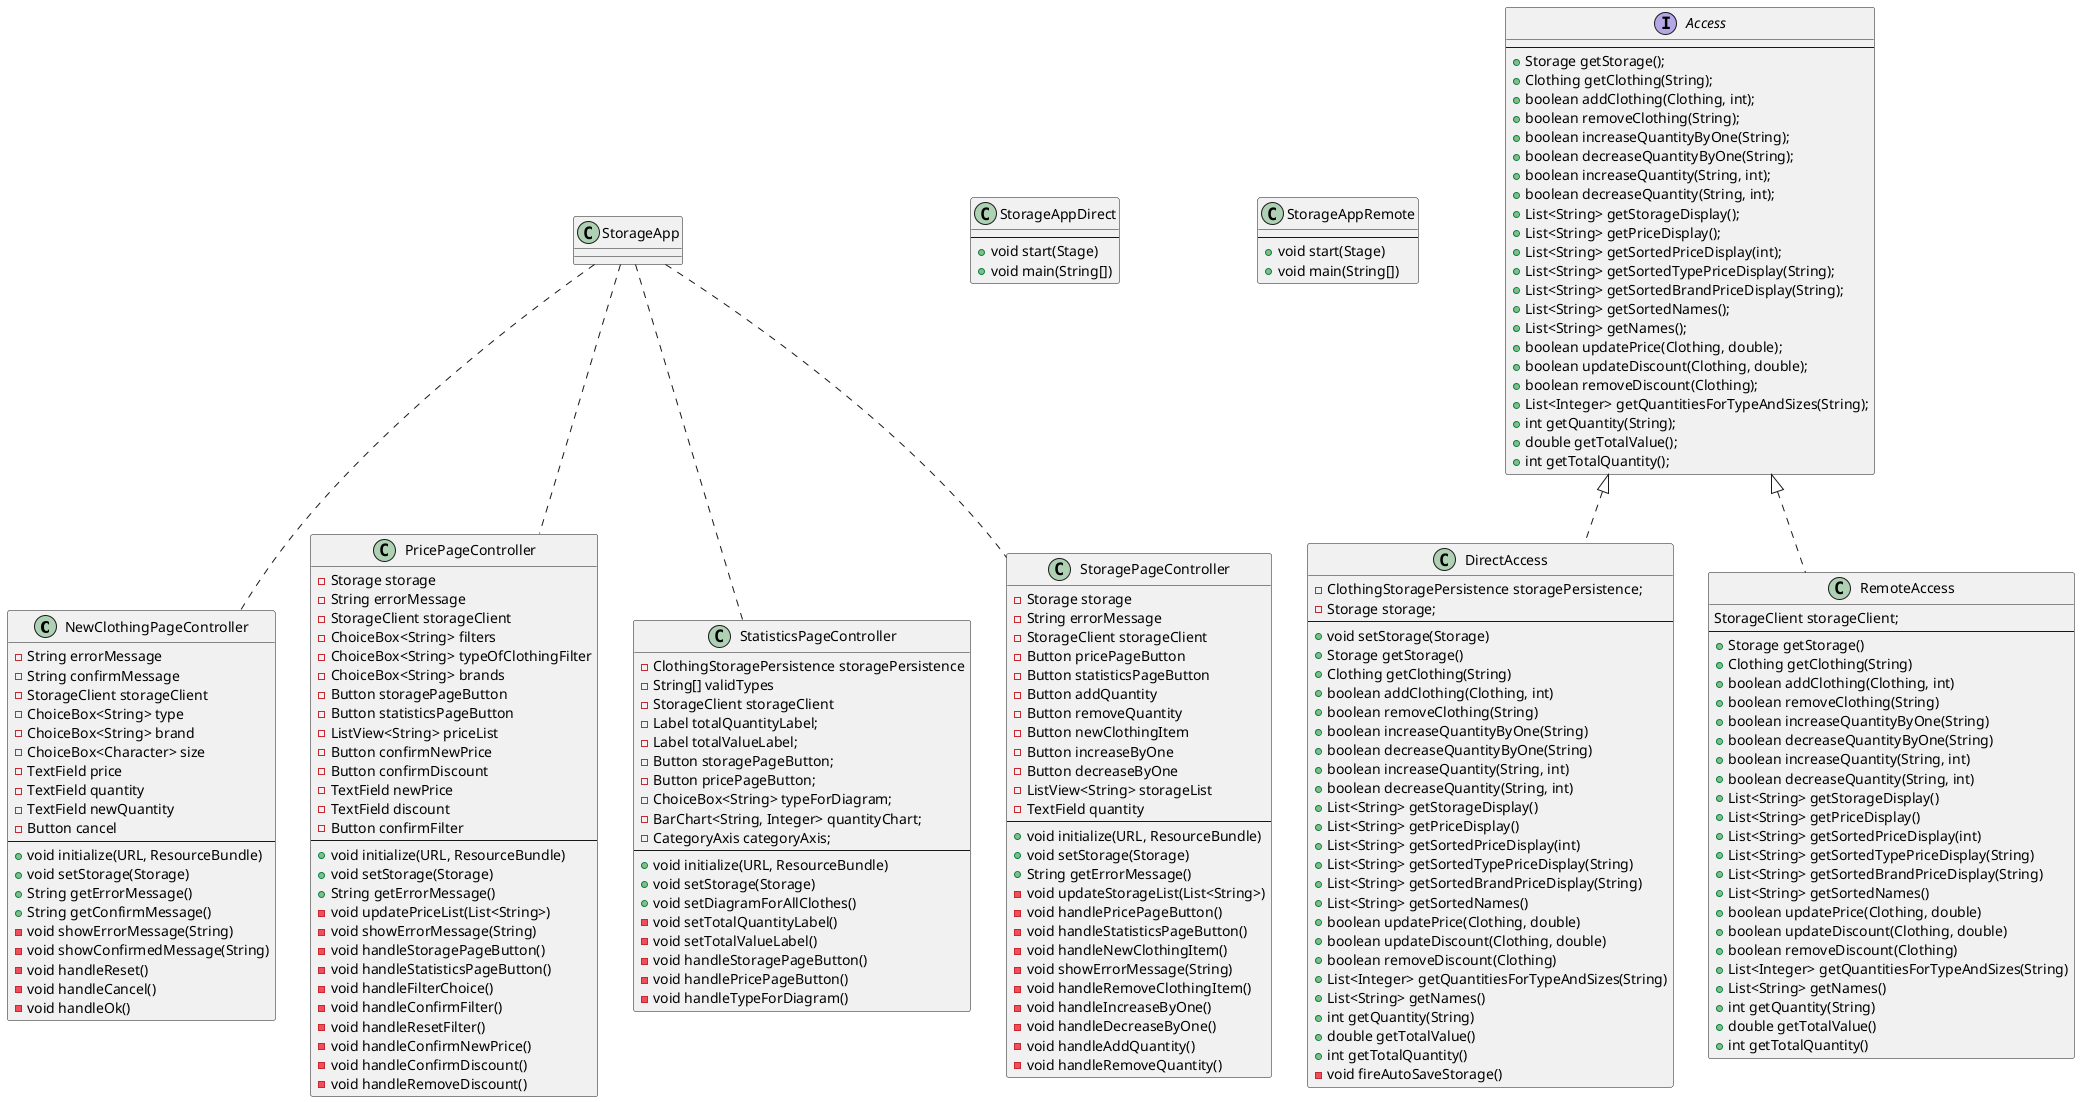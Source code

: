 @startuml ui


class NewClothingPageController
{
    -String errorMessage
    -String confirmMessage
    -StorageClient storageClient
    -ChoiceBox<String> type
    -ChoiceBox<String> brand
    -ChoiceBox<Character> size
    -TextField price
    -TextField quantity
    -TextField newQuantity
    -Button cancel
    --
    +void initialize(URL, ResourceBundle)
    +void setStorage(Storage)
    +String getErrorMessage()
    +String getConfirmMessage()
    -void showErrorMessage(String)
    -void showConfirmedMessage(String)
    -void handleReset()
    -void handleCancel()
    -void handleOk()
}

class PricePageController
{
    -Storage storage
    -String errorMessage
    -StorageClient storageClient
    -ChoiceBox<String> filters
    -ChoiceBox<String> typeOfClothingFilter
    -ChoiceBox<String> brands
    -Button storagePageButton
    -Button statisticsPageButton
    -ListView<String> priceList
    -Button confirmNewPrice
    -Button confirmDiscount
    -TextField newPrice
    -TextField discount
    -Button confirmFilter
    --
    +void initialize(URL, ResourceBundle)
    +void setStorage(Storage)
    +String getErrorMessage()
    -void updatePriceList(List<String>)
    -void showErrorMessage(String)
    -void handleStoragePageButton()
    -void handleStatisticsPageButton()
    -void handleFilterChoice()
    -void handleConfirmFilter()
    -void handleResetFilter()
    -void handleConfirmNewPrice()
    -void handleConfirmDiscount()
    -void handleRemoveDiscount()
}

class StatisticsPageController
{
    -ClothingStoragePersistence storagePersistence
    -String[] validTypes
    -StorageClient storageClient
    -Label totalQuantityLabel;
    -Label totalValueLabel;
    -Button storagePageButton;
    -Button pricePageButton;
    -ChoiceBox<String> typeForDiagram;
    -BarChart<String, Integer> quantityChart;
    -CategoryAxis categoryAxis;
    --
    +void initialize(URL, ResourceBundle)
    +void setStorage(Storage)
    +void setDiagramForAllClothes()
    -void setTotalQuantityLabel()
    -void setTotalValueLabel()
    -void handleStoragePageButton()
    -void handlePricePageButton()
    -void handleTypeForDiagram()
}

class StoragePageController
{
    -Storage storage
    -String errorMessage
    -StorageClient storageClient
    -Button pricePageButton
    -Button statisticsPageButton
    -Button addQuantity
    -Button removeQuantity
    -Button newClothingItem
    -Button increaseByOne
    -Button decreaseByOne
    -ListView<String> storageList
    -TextField quantity
    --
    +void initialize(URL, ResourceBundle)
    +void setStorage(Storage)
    +String getErrorMessage()
    -void updateStorageList(List<String>)
    -void handlePricePageButton()
    -void handleStatisticsPageButton()
    -void handleNewClothingItem()
    -void showErrorMessage(String)
    -void handleRemoveClothingItem()
    -void handleIncreaseByOne()
    -void handleDecreaseByOne()
    -void handleAddQuantity()
    -void handleRemoveQuantity()
}


class StorageAppDirect 
{
    --
    +void start(Stage)
    +void main(String[])
}

class StorageAppRemote
{
    --
    +void start(Stage)
    +void main(String[])
}

interface Access
{
    --
    +Storage getStorage();
    +Clothing getClothing(String);
    +boolean addClothing(Clothing, int);
    +boolean removeClothing(String);
    +boolean increaseQuantityByOne(String);
    +boolean decreaseQuantityByOne(String);
    +boolean increaseQuantity(String, int);
    +boolean decreaseQuantity(String, int);
    +List<String> getStorageDisplay();
    +List<String> getPriceDisplay();
    +List<String> getSortedPriceDisplay(int);
    +List<String> getSortedTypePriceDisplay(String);
    +List<String> getSortedBrandPriceDisplay(String);
    +List<String> getSortedNames();
    +List<String> getNames();
    +boolean updatePrice(Clothing, double);
    +boolean updateDiscount(Clothing, double);
    +boolean removeDiscount(Clothing);
    +List<Integer> getQuantitiesForTypeAndSizes(String);
    +int getQuantity(String);
    +double getTotalValue();
    +int getTotalQuantity();
}

class DirectAccess
{
    -ClothingStoragePersistence storagePersistence;
    -Storage storage;
    --
    +void setStorage(Storage)
    +Storage getStorage()
    +Clothing getClothing(String)
    +boolean addClothing(Clothing, int)
    +boolean removeClothing(String)
    +boolean increaseQuantityByOne(String)
    +boolean decreaseQuantityByOne(String)
    +boolean increaseQuantity(String, int)
    +boolean decreaseQuantity(String, int)
    +List<String> getStorageDisplay()
    +List<String> getPriceDisplay()
    +List<String> getSortedPriceDisplay(int)
    +List<String> getSortedTypePriceDisplay(String)
    +List<String> getSortedBrandPriceDisplay(String)
    +List<String> getSortedNames()
    +boolean updatePrice(Clothing, double)
    +boolean updateDiscount(Clothing, double)
    +boolean removeDiscount(Clothing)
    +List<Integer> getQuantitiesForTypeAndSizes(String)
    +List<String> getNames()
    +int getQuantity(String)
    +double getTotalValue()
    +int getTotalQuantity()
    -void fireAutoSaveStorage()
}

class RemoteAccess 
{
    StorageClient storageClient;
    --
    +Storage getStorage()
    +Clothing getClothing(String)
    +boolean addClothing(Clothing, int)
    +boolean removeClothing(String)
    +boolean increaseQuantityByOne(String)
    +boolean decreaseQuantityByOne(String)
    +boolean increaseQuantity(String, int)
    +boolean decreaseQuantity(String, int)
    +List<String> getStorageDisplay()
    +List<String> getPriceDisplay()
    +List<String> getSortedPriceDisplay(int)
    +List<String> getSortedTypePriceDisplay(String)
    +List<String> getSortedBrandPriceDisplay(String)
    +List<String> getSortedNames()
    +boolean updatePrice(Clothing, double)
    +boolean updateDiscount(Clothing, double)
    +boolean removeDiscount(Clothing)
    +List<Integer> getQuantitiesForTypeAndSizes(String)
    +List<String> getNames()
    +int getQuantity(String)
    +double getTotalValue()
    +int getTotalQuantity()
}

StorageApp .. NewClothingPageController
StorageApp .. PricePageController
StorageApp .. StatisticsPageController
StorageApp .. StoragePageController
Access <|.. DirectAccess
Access <|.. RemoteAccess

@enduml